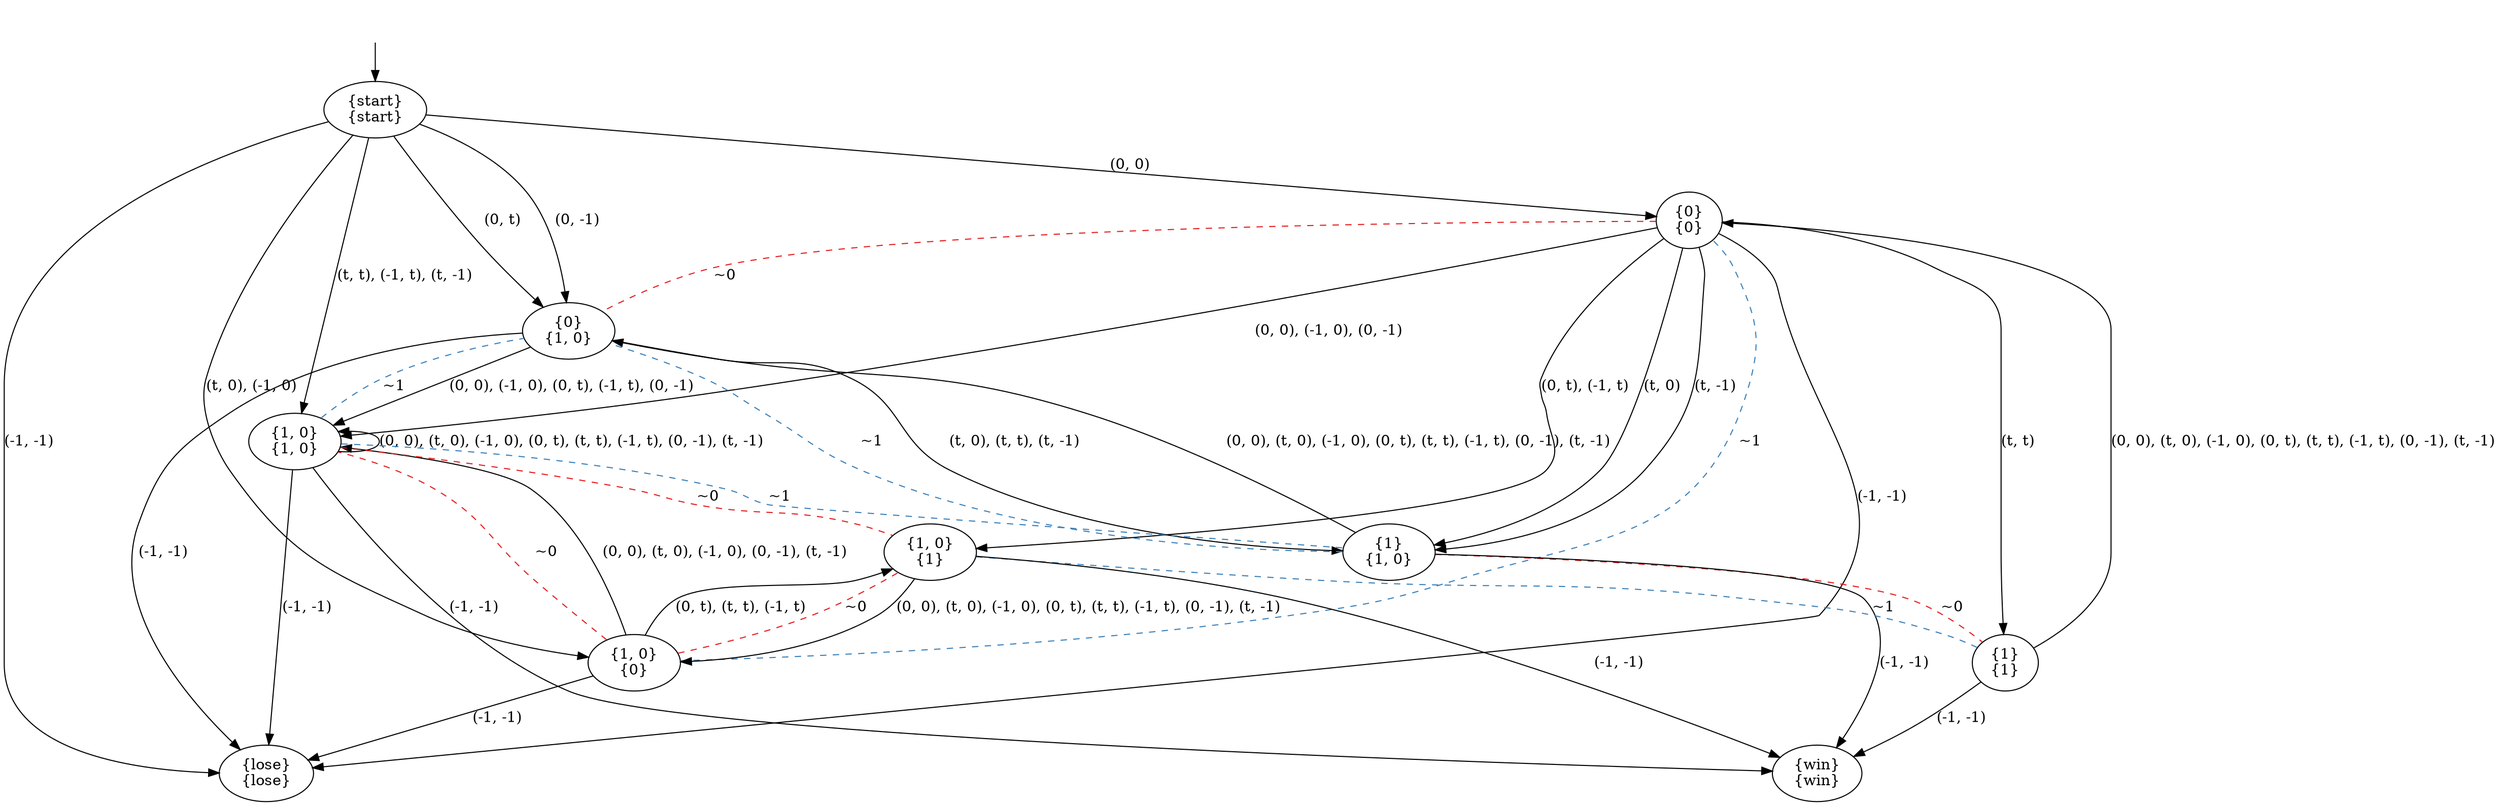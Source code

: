 digraph  {
concentrate=False;
nodesep=0.5;
ranksep=0.5;
splines=True;
139993772303920 [label="{start}\n{start}"];
139993772305712 [label="{0}\n{0}"];
139993772304648 [label="{1, 0}\n{0}"];
139993772303080 [label="{0}\n{1, 0}"];
139993772303752 [label="{1, 0}\n{1, 0}"];
139993772303304 [label="{lose}\n{lose}"];
139993772304592 [label="{1}\n{1, 0}"];
139993772304816 [label="{1, 0}\n{1}"];
139993771938424 [label="{1}\n{1}"];
139993772020400 [label="{win}\n{win}"];
hidden [label="", shape=none];
139993772303920 -> 139993772305712  [action="('0', '0')", key="('0', '0')", label="(0, 0)"];
139993772303920 -> 139993772303080  [action="('0', 't')", key="('0', 't')", label="(0, t)"];
139993772303920 -> 139993772303080  [action="('0', '-1')", key="('0', '-1')", label="(0, -1)"];
139993772303920 -> 139993772303304  [action="('-1', '-1')", key="('-1', '-1')", label="(-1, -1)"];
139993772303920 -> 139993772304648  [action="(('t', '0'), ('-1', '0'))", key="(('t', '0'), ('-1', '0'))", label="(t, 0), (-1, 0)"];
139993772303920 -> 139993772303752  [action="(('t', 't'), ('-1', 't'), ('t', '-1'))", key="(('t', 't'), ('-1', 't'), ('t', '-1'))", label="(t, t), (-1, t), (t, -1)"];
139993772305712 -> 139993772304592  [action="('t', '0')", key="('t', '0')", label="(t, 0)"];
139993772305712 -> 139993772304592  [action="('t', '-1')", key="('t', '-1')", label="(t, -1)"];
139993772305712 -> 139993771938424  [action="('t', 't')", key="('t', 't')", label="(t, t)"];
139993772305712 -> 139993772303304  [action="('-1', '-1')", key="('-1', '-1')", label="(-1, -1)"];
139993772305712 -> 139993772303752  [action="(('0', '0'), ('-1', '0'), ('0', '-1'))", key="(('0', '0'), ('-1', '0'), ('0', '-1'))", label="(0, 0), (-1, 0), (0, -1)"];
139993772305712 -> 139993772304816  [action="(('0', 't'), ('-1', 't'))", key="(('0', 't'), ('-1', 't'))", label="(0, t), (-1, t)"];
139993772305712 -> 139993772303080  [arrowhead=none, color=1, colorscheme=set19, constraint=True, key=0, label="~0", style=dashed];
139993772304648 -> 139993772303304  [action="('-1', '-1')", key="('-1', '-1')", label="(-1, -1)"];
139993772304648 -> 139993772303752  [action="(('0', '0'), ('t', '0'), ('-1', '0'), ('0', '-1'), ('t', '-1'))", key="(('0', '0'), ('t', '0'), ('-1', '0'), ('0', '-1'), ('t', '-1'))", label="(0, 0), (t, 0), (-1, 0), (0, -1), (t, -1)"];
139993772304648 -> 139993772303752  [arrowhead=none, color=1, colorscheme=set19, constraint=True, key=1, label="~0", style=dashed];
139993772304648 -> 139993772304816  [action="(('0', 't'), ('t', 't'), ('-1', 't'))", key="(('0', 't'), ('t', 't'), ('-1', 't'))", label="(0, t), (t, t), (-1, t)"];
139993772304648 -> 139993772304816  [arrowhead=none, color=1, colorscheme=set19, constraint=True, key=1, label="~0", style=dashed];
139993772304648 -> 139993772305712  [arrowhead=none, color=2, colorscheme=set19, constraint=True, key=0, label="~1", style=dashed];
139993772303080 -> 139993772303304  [action="('-1', '-1')", key="('-1', '-1')", label="(-1, -1)"];
139993772303080 -> 139993772303752  [action="(('0', '0'), ('-1', '0'), ('0', 't'), ('-1', 't'), ('0', '-1'))", key="(('0', '0'), ('-1', '0'), ('0', 't'), ('-1', 't'), ('0', '-1'))", label="(0, 0), (-1, 0), (0, t), (-1, t), (0, -1)"];
139993772303080 -> 139993772304592  [action="(('t', '0'), ('t', 't'), ('t', '-1'))", key="(('t', '0'), ('t', 't'), ('t', '-1'))", label="(t, 0), (t, t), (t, -1)"];
139993772303752 -> 139993772020400  [action="('-1', '-1')", key="('-1', '-1')", label="(-1, -1)"];
139993772303752 -> 139993772303304  [action="('-1', '-1')", key="('-1', '-1')", label="(-1, -1)"];
139993772303752 -> 139993772303752  [action="(('0', '0'), ('t', '0'), ('-1', '0'), ('0', 't'), ('t', 't'), ('-1', 't'), ('0', '-1'), ('t', '-1'))", dir=back, key="(('0', '0'), ('t', '0'), ('-1', '0'), ('0', 't'), ('t', 't'), ('-1', 't'), ('0', '-1'), ('t', '-1'))", label="(0, 0), (t, 0), (-1, 0), (0, t), (t, t), (-1, t), (0, -1), (t, -1)"];
139993772303752 -> 139993772304816  [arrowhead=none, color=1, colorscheme=set19, constraint=True, key=0, label="~0", style=dashed];
139993772303752 -> 139993772304592  [arrowhead=none, color=2, colorscheme=set19, constraint=True, key=0, label="~1", style=dashed];
139993772303752 -> 139993772303080  [arrowhead=none, color=2, colorscheme=set19, constraint=True, key=0, label="~1", style=dashed];
139993772304592 -> 139993772020400  [action="('-1', '-1')", key="('-1', '-1')", label="(-1, -1)"];
139993772304592 -> 139993772303080  [action="(('0', '0'), ('t', '0'), ('-1', '0'), ('0', 't'), ('t', 't'), ('-1', 't'), ('0', '-1'), ('t', '-1'))", key="(('0', '0'), ('t', '0'), ('-1', '0'), ('0', 't'), ('t', 't'), ('-1', 't'), ('0', '-1'), ('t', '-1'))", label="(0, 0), (t, 0), (-1, 0), (0, t), (t, t), (-1, t), (0, -1), (t, -1)"];
139993772304592 -> 139993772303080  [arrowhead=none, color=2, colorscheme=set19, constraint=True, key=1, label="~1", style=dashed];
139993772304592 -> 139993771938424  [arrowhead=none, color=1, colorscheme=set19, constraint=True, key=0, label="~0", style=dashed];
139993772304816 -> 139993772020400  [action="('-1', '-1')", key="('-1', '-1')", label="(-1, -1)"];
139993772304816 -> 139993772304648  [action="(('0', '0'), ('t', '0'), ('-1', '0'), ('0', 't'), ('t', 't'), ('-1', 't'), ('0', '-1'), ('t', '-1'))", key="(('0', '0'), ('t', '0'), ('-1', '0'), ('0', 't'), ('t', 't'), ('-1', 't'), ('0', '-1'), ('t', '-1'))", label="(0, 0), (t, 0), (-1, 0), (0, t), (t, t), (-1, t), (0, -1), (t, -1)"];
139993772304816 -> 139993771938424  [arrowhead=none, color=2, colorscheme=set19, constraint=True, key=0, label="~1", style=dashed];
139993771938424 -> 139993772020400  [action="('-1', '-1')", key="('-1', '-1')", label="(-1, -1)"];
139993771938424 -> 139993772305712  [action="(('0', '0'), ('t', '0'), ('-1', '0'), ('0', 't'), ('t', 't'), ('-1', 't'), ('0', '-1'), ('t', '-1'))", key="(('0', '0'), ('t', '0'), ('-1', '0'), ('0', 't'), ('t', 't'), ('-1', 't'), ('0', '-1'), ('t', '-1'))", label="(0, 0), (t, 0), (-1, 0), (0, t), (t, t), (-1, t), (0, -1), (t, -1)"];
hidden -> 139993772303920  [key=0];
}
